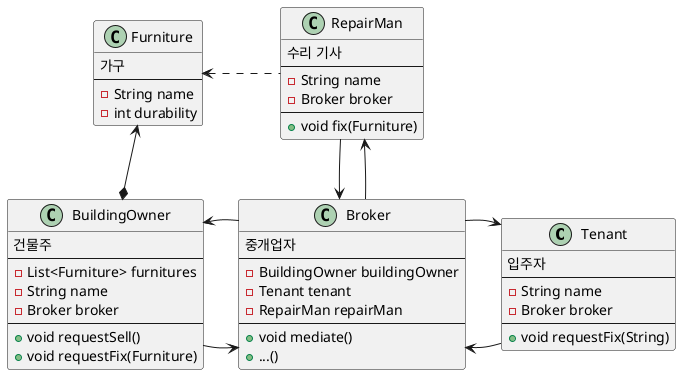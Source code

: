 @startuml
'https://plantuml.com/class-diagram

hide empty methods
hide empty fields

class Tenant {
    입주자
    --
    - String name
    - Broker broker
    --
    + void requestFix(String)
}

class BuildingOwner {
    건물주
    --
    - List<Furniture> furnitures
    - String name
    - Broker broker
    --
    + void requestSell()
    + void requestFix(Furniture)
}

class Furniture {
    가구
    --
    - String name
    - int durability
}

class RepairMan {
    수리 기사
    --
    - String name
    - Broker broker
    --
    + void fix(Furniture)
}

class Broker {
    중개업자
    --
    - BuildingOwner buildingOwner
    - Tenant tenant
    - RepairMan repairMan
    --
    + void mediate()
    + ...()
}


BuildingOwner *-u-> Furniture
Tenant -l-> Broker

BuildingOwner -r-> Broker
RepairMan -d-> Broker
RepairMan .l.> Furniture

Broker --> Tenant
Broker --> BuildingOwner
Broker -u-> RepairMan

@enduml